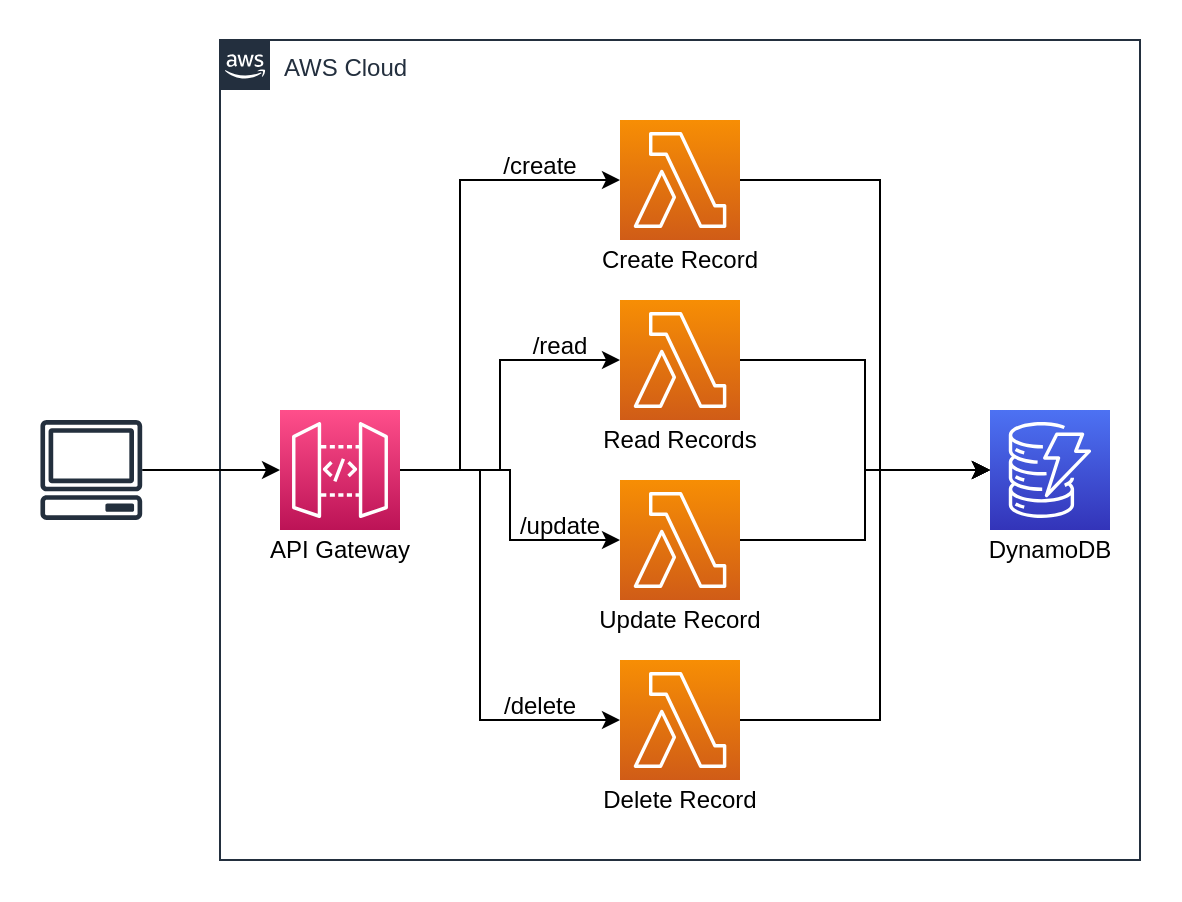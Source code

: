 <mxfile version="16.1.2" type="device"><diagram id="o0avWWX4qZMd6yGTXmN2" name="Page-1"><mxGraphModel dx="868" dy="553" grid="1" gridSize="10" guides="1" tooltips="1" connect="1" arrows="1" fold="1" page="1" pageScale="1" pageWidth="850" pageHeight="1100" math="0" shadow="0"><root><mxCell id="0"/><mxCell id="1" parent="0"/><mxCell id="lWLuC6bhMgn3PnmQOzm0-27" value="" style="rounded=0;whiteSpace=wrap;html=1;fillColor=none;strokeColor=none;" vertex="1" parent="1"><mxGeometry x="10" y="90" width="590" height="450" as="geometry"/></mxCell><mxCell id="lWLuC6bhMgn3PnmQOzm0-2" value="AWS Cloud" style="points=[[0,0],[0.25,0],[0.5,0],[0.75,0],[1,0],[1,0.25],[1,0.5],[1,0.75],[1,1],[0.75,1],[0.5,1],[0.25,1],[0,1],[0,0.75],[0,0.5],[0,0.25]];outlineConnect=0;gradientColor=none;html=1;whiteSpace=wrap;fontSize=12;fontStyle=0;container=1;pointerEvents=0;collapsible=0;recursiveResize=0;shape=mxgraph.aws4.group;grIcon=mxgraph.aws4.group_aws_cloud_alt;strokeColor=#232F3E;fillColor=none;verticalAlign=top;align=left;spacingLeft=30;fontColor=#232F3E;dashed=0;" vertex="1" parent="1"><mxGeometry x="120" y="110" width="460" height="410" as="geometry"/></mxCell><mxCell id="lWLuC6bhMgn3PnmQOzm0-22" style="edgeStyle=orthogonalEdgeStyle;rounded=0;orthogonalLoop=1;jettySize=auto;html=1;entryX=0;entryY=0.5;entryDx=0;entryDy=0;entryPerimeter=0;" edge="1" parent="lWLuC6bhMgn3PnmQOzm0-2" source="lWLuC6bhMgn3PnmQOzm0-4" target="lWLuC6bhMgn3PnmQOzm0-6"><mxGeometry relative="1" as="geometry"><Array as="points"><mxPoint x="120" y="215"/><mxPoint x="120" y="70"/></Array></mxGeometry></mxCell><mxCell id="lWLuC6bhMgn3PnmQOzm0-25" style="edgeStyle=orthogonalEdgeStyle;rounded=0;orthogonalLoop=1;jettySize=auto;html=1;entryX=0;entryY=0.5;entryDx=0;entryDy=0;entryPerimeter=0;" edge="1" parent="lWLuC6bhMgn3PnmQOzm0-2" source="lWLuC6bhMgn3PnmQOzm0-4" target="lWLuC6bhMgn3PnmQOzm0-7"><mxGeometry relative="1" as="geometry"><Array as="points"><mxPoint x="130" y="215"/><mxPoint x="130" y="340"/></Array></mxGeometry></mxCell><mxCell id="lWLuC6bhMgn3PnmQOzm0-34" style="edgeStyle=orthogonalEdgeStyle;rounded=0;orthogonalLoop=1;jettySize=auto;html=1;" edge="1" parent="lWLuC6bhMgn3PnmQOzm0-2" source="lWLuC6bhMgn3PnmQOzm0-4" target="lWLuC6bhMgn3PnmQOzm0-8"><mxGeometry relative="1" as="geometry"><Array as="points"><mxPoint x="140" y="215"/><mxPoint x="140" y="160"/></Array></mxGeometry></mxCell><mxCell id="lWLuC6bhMgn3PnmQOzm0-35" style="edgeStyle=orthogonalEdgeStyle;rounded=0;orthogonalLoop=1;jettySize=auto;html=1;entryX=0;entryY=0.5;entryDx=0;entryDy=0;entryPerimeter=0;" edge="1" parent="lWLuC6bhMgn3PnmQOzm0-2" source="lWLuC6bhMgn3PnmQOzm0-4" target="lWLuC6bhMgn3PnmQOzm0-9"><mxGeometry relative="1" as="geometry"/></mxCell><mxCell id="lWLuC6bhMgn3PnmQOzm0-4" value="" style="sketch=0;points=[[0,0,0],[0.25,0,0],[0.5,0,0],[0.75,0,0],[1,0,0],[0,1,0],[0.25,1,0],[0.5,1,0],[0.75,1,0],[1,1,0],[0,0.25,0],[0,0.5,0],[0,0.75,0],[1,0.25,0],[1,0.5,0],[1,0.75,0]];outlineConnect=0;fontColor=#232F3E;gradientColor=#FF4F8B;gradientDirection=north;fillColor=#BC1356;strokeColor=#ffffff;dashed=0;verticalLabelPosition=bottom;verticalAlign=top;align=center;html=1;fontSize=12;fontStyle=0;aspect=fixed;shape=mxgraph.aws4.resourceIcon;resIcon=mxgraph.aws4.api_gateway;" vertex="1" parent="lWLuC6bhMgn3PnmQOzm0-2"><mxGeometry x="30" y="185" width="60" height="60" as="geometry"/></mxCell><mxCell id="lWLuC6bhMgn3PnmQOzm0-5" value="API Gateway" style="text;html=1;strokeColor=none;fillColor=none;align=center;verticalAlign=middle;whiteSpace=wrap;rounded=0;" vertex="1" parent="lWLuC6bhMgn3PnmQOzm0-2"><mxGeometry x="10" y="245" width="100" height="20" as="geometry"/></mxCell><mxCell id="lWLuC6bhMgn3PnmQOzm0-18" style="edgeStyle=orthogonalEdgeStyle;rounded=0;orthogonalLoop=1;jettySize=auto;html=1;entryX=0;entryY=0.5;entryDx=0;entryDy=0;entryPerimeter=0;" edge="1" parent="lWLuC6bhMgn3PnmQOzm0-2" source="lWLuC6bhMgn3PnmQOzm0-6" target="lWLuC6bhMgn3PnmQOzm0-15"><mxGeometry relative="1" as="geometry"><Array as="points"><mxPoint x="330" y="70"/><mxPoint x="330" y="215"/></Array></mxGeometry></mxCell><mxCell id="lWLuC6bhMgn3PnmQOzm0-6" value="" style="sketch=0;points=[[0,0,0],[0.25,0,0],[0.5,0,0],[0.75,0,0],[1,0,0],[0,1,0],[0.25,1,0],[0.5,1,0],[0.75,1,0],[1,1,0],[0,0.25,0],[0,0.5,0],[0,0.75,0],[1,0.25,0],[1,0.5,0],[1,0.75,0]];outlineConnect=0;fontColor=#232F3E;gradientColor=#F78E04;gradientDirection=north;fillColor=#D05C17;strokeColor=#ffffff;dashed=0;verticalLabelPosition=bottom;verticalAlign=top;align=center;html=1;fontSize=12;fontStyle=0;aspect=fixed;shape=mxgraph.aws4.resourceIcon;resIcon=mxgraph.aws4.lambda;" vertex="1" parent="lWLuC6bhMgn3PnmQOzm0-2"><mxGeometry x="200" y="40" width="60" height="60" as="geometry"/></mxCell><mxCell id="lWLuC6bhMgn3PnmQOzm0-21" style="edgeStyle=orthogonalEdgeStyle;rounded=0;orthogonalLoop=1;jettySize=auto;html=1;entryX=0;entryY=0.5;entryDx=0;entryDy=0;entryPerimeter=0;" edge="1" parent="lWLuC6bhMgn3PnmQOzm0-2" source="lWLuC6bhMgn3PnmQOzm0-7" target="lWLuC6bhMgn3PnmQOzm0-15"><mxGeometry relative="1" as="geometry"><Array as="points"><mxPoint x="330" y="340"/><mxPoint x="330" y="215"/></Array></mxGeometry></mxCell><mxCell id="lWLuC6bhMgn3PnmQOzm0-7" value="" style="sketch=0;points=[[0,0,0],[0.25,0,0],[0.5,0,0],[0.75,0,0],[1,0,0],[0,1,0],[0.25,1,0],[0.5,1,0],[0.75,1,0],[1,1,0],[0,0.25,0],[0,0.5,0],[0,0.75,0],[1,0.25,0],[1,0.5,0],[1,0.75,0]];outlineConnect=0;fontColor=#232F3E;gradientColor=#F78E04;gradientDirection=north;fillColor=#D05C17;strokeColor=#ffffff;dashed=0;verticalLabelPosition=bottom;verticalAlign=top;align=center;html=1;fontSize=12;fontStyle=0;aspect=fixed;shape=mxgraph.aws4.resourceIcon;resIcon=mxgraph.aws4.lambda;" vertex="1" parent="lWLuC6bhMgn3PnmQOzm0-2"><mxGeometry x="200" y="310" width="60" height="60" as="geometry"/></mxCell><mxCell id="lWLuC6bhMgn3PnmQOzm0-36" style="edgeStyle=orthogonalEdgeStyle;rounded=0;orthogonalLoop=1;jettySize=auto;html=1;entryX=0;entryY=0.5;entryDx=0;entryDy=0;entryPerimeter=0;" edge="1" parent="lWLuC6bhMgn3PnmQOzm0-2" source="lWLuC6bhMgn3PnmQOzm0-8" target="lWLuC6bhMgn3PnmQOzm0-15"><mxGeometry relative="1" as="geometry"/></mxCell><mxCell id="lWLuC6bhMgn3PnmQOzm0-8" value="" style="sketch=0;points=[[0,0,0],[0.25,0,0],[0.5,0,0],[0.75,0,0],[1,0,0],[0,1,0],[0.25,1,0],[0.5,1,0],[0.75,1,0],[1,1,0],[0,0.25,0],[0,0.5,0],[0,0.75,0],[1,0.25,0],[1,0.5,0],[1,0.75,0]];outlineConnect=0;fontColor=#232F3E;gradientColor=#F78E04;gradientDirection=north;fillColor=#D05C17;strokeColor=#ffffff;dashed=0;verticalLabelPosition=bottom;verticalAlign=top;align=center;html=1;fontSize=12;fontStyle=0;aspect=fixed;shape=mxgraph.aws4.resourceIcon;resIcon=mxgraph.aws4.lambda;" vertex="1" parent="lWLuC6bhMgn3PnmQOzm0-2"><mxGeometry x="200" y="130" width="60" height="60" as="geometry"/></mxCell><mxCell id="lWLuC6bhMgn3PnmQOzm0-10" value="Create Record" style="text;html=1;strokeColor=none;fillColor=none;align=center;verticalAlign=middle;whiteSpace=wrap;rounded=0;" vertex="1" parent="lWLuC6bhMgn3PnmQOzm0-2"><mxGeometry x="185" y="100" width="90" height="20" as="geometry"/></mxCell><mxCell id="lWLuC6bhMgn3PnmQOzm0-12" value="Read Records" style="text;html=1;strokeColor=none;fillColor=none;align=center;verticalAlign=middle;whiteSpace=wrap;rounded=0;" vertex="1" parent="lWLuC6bhMgn3PnmQOzm0-2"><mxGeometry x="185" y="190" width="90" height="20" as="geometry"/></mxCell><mxCell id="lWLuC6bhMgn3PnmQOzm0-13" value="Delete Record" style="text;html=1;strokeColor=none;fillColor=none;align=center;verticalAlign=middle;whiteSpace=wrap;rounded=0;" vertex="1" parent="lWLuC6bhMgn3PnmQOzm0-2"><mxGeometry x="185" y="370" width="90" height="20" as="geometry"/></mxCell><mxCell id="lWLuC6bhMgn3PnmQOzm0-15" value="" style="sketch=0;points=[[0,0,0],[0.25,0,0],[0.5,0,0],[0.75,0,0],[1,0,0],[0,1,0],[0.25,1,0],[0.5,1,0],[0.75,1,0],[1,1,0],[0,0.25,0],[0,0.5,0],[0,0.75,0],[1,0.25,0],[1,0.5,0],[1,0.75,0]];outlineConnect=0;fontColor=#232F3E;gradientColor=#4D72F3;gradientDirection=north;fillColor=#3334B9;strokeColor=#ffffff;dashed=0;verticalLabelPosition=bottom;verticalAlign=top;align=center;html=1;fontSize=12;fontStyle=0;aspect=fixed;shape=mxgraph.aws4.resourceIcon;resIcon=mxgraph.aws4.dynamodb;" vertex="1" parent="lWLuC6bhMgn3PnmQOzm0-2"><mxGeometry x="385" y="185" width="60" height="60" as="geometry"/></mxCell><mxCell id="lWLuC6bhMgn3PnmQOzm0-17" value="DynamoDB" style="text;html=1;strokeColor=none;fillColor=none;align=center;verticalAlign=middle;whiteSpace=wrap;rounded=0;" vertex="1" parent="lWLuC6bhMgn3PnmQOzm0-2"><mxGeometry x="360" y="245" width="110" height="20" as="geometry"/></mxCell><mxCell id="lWLuC6bhMgn3PnmQOzm0-37" style="edgeStyle=orthogonalEdgeStyle;rounded=0;orthogonalLoop=1;jettySize=auto;html=1;entryX=0;entryY=0.5;entryDx=0;entryDy=0;entryPerimeter=0;" edge="1" parent="lWLuC6bhMgn3PnmQOzm0-2" source="lWLuC6bhMgn3PnmQOzm0-9" target="lWLuC6bhMgn3PnmQOzm0-15"><mxGeometry relative="1" as="geometry"/></mxCell><mxCell id="lWLuC6bhMgn3PnmQOzm0-9" value="" style="sketch=0;points=[[0,0,0],[0.25,0,0],[0.5,0,0],[0.75,0,0],[1,0,0],[0,1,0],[0.25,1,0],[0.5,1,0],[0.75,1,0],[1,1,0],[0,0.25,0],[0,0.5,0],[0,0.75,0],[1,0.25,0],[1,0.5,0],[1,0.75,0]];outlineConnect=0;fontColor=#232F3E;gradientColor=#F78E04;gradientDirection=north;fillColor=#D05C17;strokeColor=#ffffff;dashed=0;verticalLabelPosition=bottom;verticalAlign=top;align=center;html=1;fontSize=12;fontStyle=0;aspect=fixed;shape=mxgraph.aws4.resourceIcon;resIcon=mxgraph.aws4.lambda;" vertex="1" parent="lWLuC6bhMgn3PnmQOzm0-2"><mxGeometry x="200" y="220" width="60" height="60" as="geometry"/></mxCell><mxCell id="lWLuC6bhMgn3PnmQOzm0-26" style="edgeStyle=orthogonalEdgeStyle;rounded=0;orthogonalLoop=1;jettySize=auto;html=1;entryX=0;entryY=0.5;entryDx=0;entryDy=0;entryPerimeter=0;" edge="1" parent="1" source="lWLuC6bhMgn3PnmQOzm0-3" target="lWLuC6bhMgn3PnmQOzm0-4"><mxGeometry relative="1" as="geometry"/></mxCell><mxCell id="lWLuC6bhMgn3PnmQOzm0-3" value="" style="sketch=0;outlineConnect=0;fontColor=#232F3E;gradientColor=none;fillColor=#232F3D;strokeColor=none;dashed=0;verticalLabelPosition=bottom;verticalAlign=top;align=center;html=1;fontSize=12;fontStyle=0;aspect=fixed;pointerEvents=1;shape=mxgraph.aws4.client;" vertex="1" parent="1"><mxGeometry x="30" y="300" width="51.32" height="50" as="geometry"/></mxCell><mxCell id="lWLuC6bhMgn3PnmQOzm0-11" value="Update Record" style="text;html=1;strokeColor=none;fillColor=none;align=center;verticalAlign=middle;whiteSpace=wrap;rounded=0;" vertex="1" parent="1"><mxGeometry x="300" y="390" width="100" height="20" as="geometry"/></mxCell><mxCell id="lWLuC6bhMgn3PnmQOzm0-39" value="/create" style="text;html=1;strokeColor=none;fillColor=none;align=center;verticalAlign=middle;whiteSpace=wrap;rounded=0;fontSize=12;" vertex="1" parent="1"><mxGeometry x="250" y="160" width="60" height="26" as="geometry"/></mxCell><mxCell id="lWLuC6bhMgn3PnmQOzm0-40" value="/read" style="text;html=1;strokeColor=none;fillColor=none;align=center;verticalAlign=middle;whiteSpace=wrap;rounded=0;fontSize=12;" vertex="1" parent="1"><mxGeometry x="260" y="250" width="60" height="26" as="geometry"/></mxCell><mxCell id="lWLuC6bhMgn3PnmQOzm0-41" value="/update" style="text;html=1;strokeColor=none;fillColor=none;align=center;verticalAlign=middle;whiteSpace=wrap;rounded=0;fontSize=12;" vertex="1" parent="1"><mxGeometry x="260" y="340" width="60" height="26" as="geometry"/></mxCell><mxCell id="lWLuC6bhMgn3PnmQOzm0-42" value="/delete" style="text;html=1;strokeColor=none;fillColor=none;align=center;verticalAlign=middle;whiteSpace=wrap;rounded=0;fontSize=12;" vertex="1" parent="1"><mxGeometry x="250" y="430" width="60" height="26" as="geometry"/></mxCell></root></mxGraphModel></diagram></mxfile>
